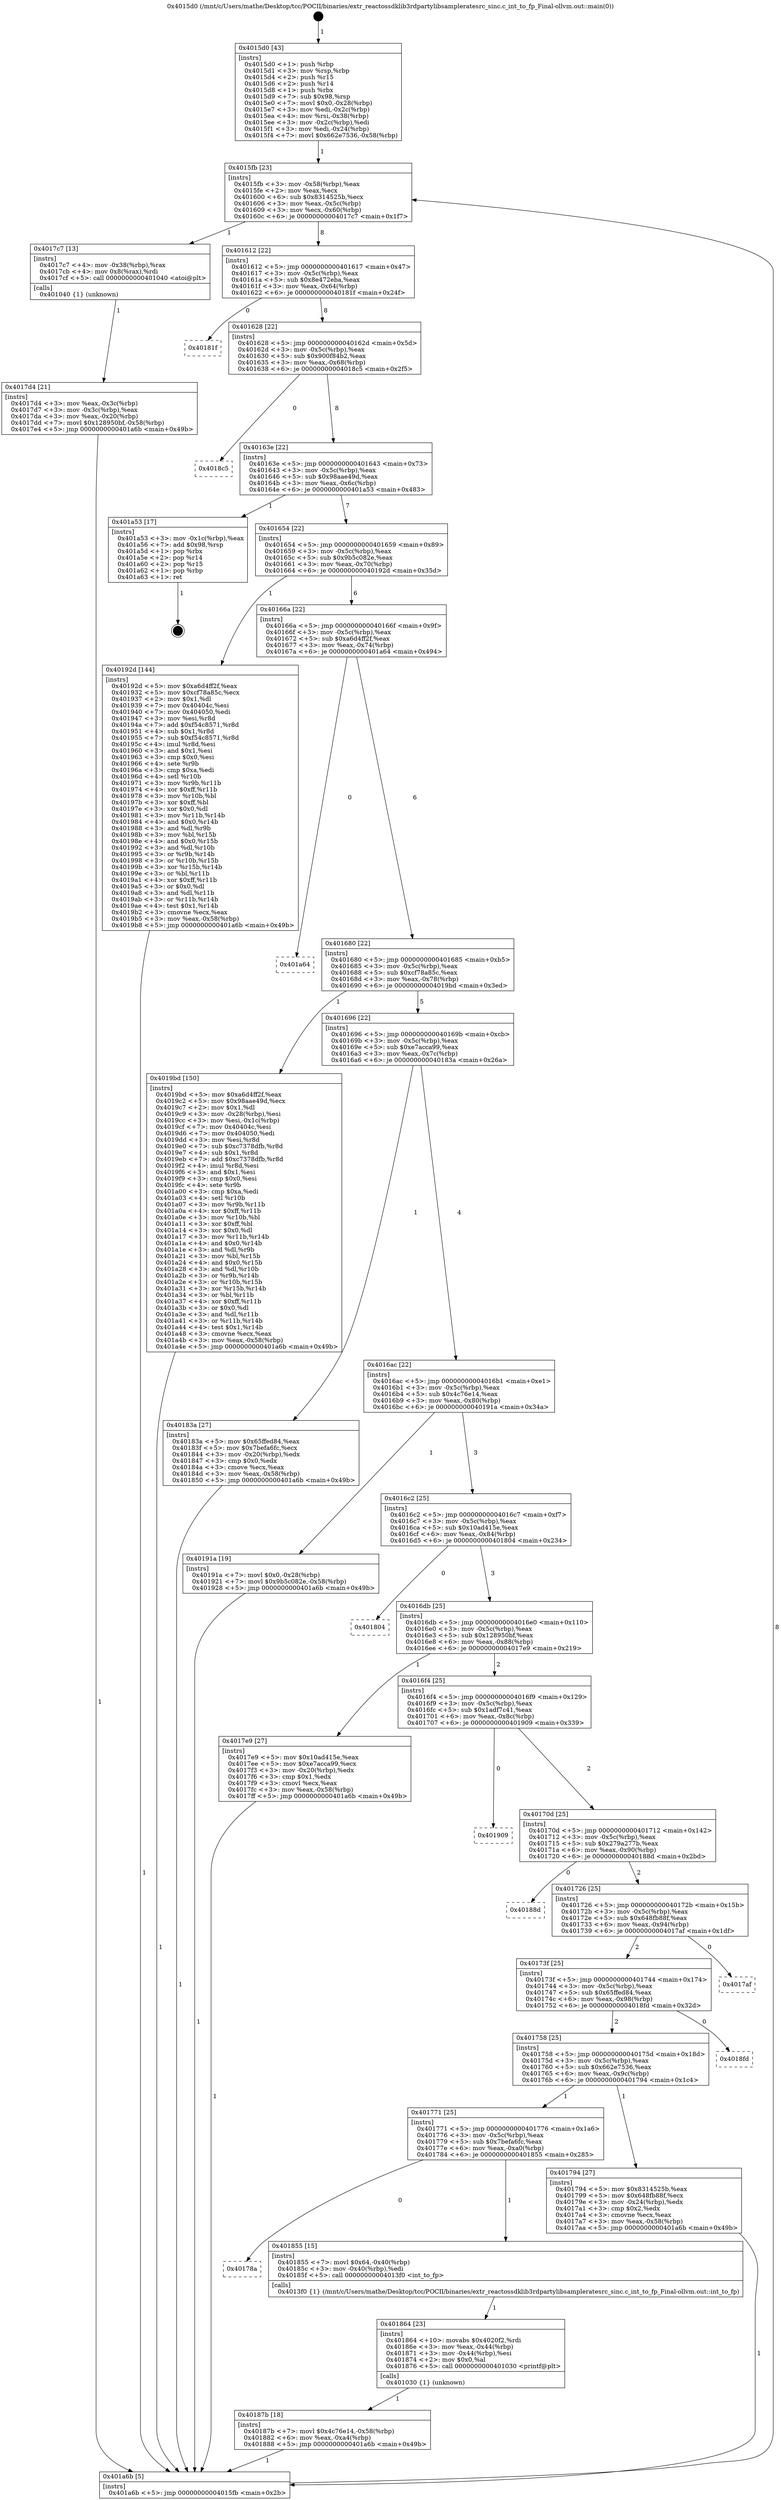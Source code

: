digraph "0x4015d0" {
  label = "0x4015d0 (/mnt/c/Users/mathe/Desktop/tcc/POCII/binaries/extr_reactossdklib3rdpartylibsampleratesrc_sinc.c_int_to_fp_Final-ollvm.out::main(0))"
  labelloc = "t"
  node[shape=record]

  Entry [label="",width=0.3,height=0.3,shape=circle,fillcolor=black,style=filled]
  "0x4015fb" [label="{
     0x4015fb [23]\l
     | [instrs]\l
     &nbsp;&nbsp;0x4015fb \<+3\>: mov -0x58(%rbp),%eax\l
     &nbsp;&nbsp;0x4015fe \<+2\>: mov %eax,%ecx\l
     &nbsp;&nbsp;0x401600 \<+6\>: sub $0x8314525b,%ecx\l
     &nbsp;&nbsp;0x401606 \<+3\>: mov %eax,-0x5c(%rbp)\l
     &nbsp;&nbsp;0x401609 \<+3\>: mov %ecx,-0x60(%rbp)\l
     &nbsp;&nbsp;0x40160c \<+6\>: je 00000000004017c7 \<main+0x1f7\>\l
  }"]
  "0x4017c7" [label="{
     0x4017c7 [13]\l
     | [instrs]\l
     &nbsp;&nbsp;0x4017c7 \<+4\>: mov -0x38(%rbp),%rax\l
     &nbsp;&nbsp;0x4017cb \<+4\>: mov 0x8(%rax),%rdi\l
     &nbsp;&nbsp;0x4017cf \<+5\>: call 0000000000401040 \<atoi@plt\>\l
     | [calls]\l
     &nbsp;&nbsp;0x401040 \{1\} (unknown)\l
  }"]
  "0x401612" [label="{
     0x401612 [22]\l
     | [instrs]\l
     &nbsp;&nbsp;0x401612 \<+5\>: jmp 0000000000401617 \<main+0x47\>\l
     &nbsp;&nbsp;0x401617 \<+3\>: mov -0x5c(%rbp),%eax\l
     &nbsp;&nbsp;0x40161a \<+5\>: sub $0x8e472eba,%eax\l
     &nbsp;&nbsp;0x40161f \<+3\>: mov %eax,-0x64(%rbp)\l
     &nbsp;&nbsp;0x401622 \<+6\>: je 000000000040181f \<main+0x24f\>\l
  }"]
  Exit [label="",width=0.3,height=0.3,shape=circle,fillcolor=black,style=filled,peripheries=2]
  "0x40181f" [label="{
     0x40181f\l
  }", style=dashed]
  "0x401628" [label="{
     0x401628 [22]\l
     | [instrs]\l
     &nbsp;&nbsp;0x401628 \<+5\>: jmp 000000000040162d \<main+0x5d\>\l
     &nbsp;&nbsp;0x40162d \<+3\>: mov -0x5c(%rbp),%eax\l
     &nbsp;&nbsp;0x401630 \<+5\>: sub $0x900f84b2,%eax\l
     &nbsp;&nbsp;0x401635 \<+3\>: mov %eax,-0x68(%rbp)\l
     &nbsp;&nbsp;0x401638 \<+6\>: je 00000000004018c5 \<main+0x2f5\>\l
  }"]
  "0x40187b" [label="{
     0x40187b [18]\l
     | [instrs]\l
     &nbsp;&nbsp;0x40187b \<+7\>: movl $0x4c76e14,-0x58(%rbp)\l
     &nbsp;&nbsp;0x401882 \<+6\>: mov %eax,-0xa4(%rbp)\l
     &nbsp;&nbsp;0x401888 \<+5\>: jmp 0000000000401a6b \<main+0x49b\>\l
  }"]
  "0x4018c5" [label="{
     0x4018c5\l
  }", style=dashed]
  "0x40163e" [label="{
     0x40163e [22]\l
     | [instrs]\l
     &nbsp;&nbsp;0x40163e \<+5\>: jmp 0000000000401643 \<main+0x73\>\l
     &nbsp;&nbsp;0x401643 \<+3\>: mov -0x5c(%rbp),%eax\l
     &nbsp;&nbsp;0x401646 \<+5\>: sub $0x98aae49d,%eax\l
     &nbsp;&nbsp;0x40164b \<+3\>: mov %eax,-0x6c(%rbp)\l
     &nbsp;&nbsp;0x40164e \<+6\>: je 0000000000401a53 \<main+0x483\>\l
  }"]
  "0x401864" [label="{
     0x401864 [23]\l
     | [instrs]\l
     &nbsp;&nbsp;0x401864 \<+10\>: movabs $0x4020f2,%rdi\l
     &nbsp;&nbsp;0x40186e \<+3\>: mov %eax,-0x44(%rbp)\l
     &nbsp;&nbsp;0x401871 \<+3\>: mov -0x44(%rbp),%esi\l
     &nbsp;&nbsp;0x401874 \<+2\>: mov $0x0,%al\l
     &nbsp;&nbsp;0x401876 \<+5\>: call 0000000000401030 \<printf@plt\>\l
     | [calls]\l
     &nbsp;&nbsp;0x401030 \{1\} (unknown)\l
  }"]
  "0x401a53" [label="{
     0x401a53 [17]\l
     | [instrs]\l
     &nbsp;&nbsp;0x401a53 \<+3\>: mov -0x1c(%rbp),%eax\l
     &nbsp;&nbsp;0x401a56 \<+7\>: add $0x98,%rsp\l
     &nbsp;&nbsp;0x401a5d \<+1\>: pop %rbx\l
     &nbsp;&nbsp;0x401a5e \<+2\>: pop %r14\l
     &nbsp;&nbsp;0x401a60 \<+2\>: pop %r15\l
     &nbsp;&nbsp;0x401a62 \<+1\>: pop %rbp\l
     &nbsp;&nbsp;0x401a63 \<+1\>: ret\l
  }"]
  "0x401654" [label="{
     0x401654 [22]\l
     | [instrs]\l
     &nbsp;&nbsp;0x401654 \<+5\>: jmp 0000000000401659 \<main+0x89\>\l
     &nbsp;&nbsp;0x401659 \<+3\>: mov -0x5c(%rbp),%eax\l
     &nbsp;&nbsp;0x40165c \<+5\>: sub $0x9b5c082e,%eax\l
     &nbsp;&nbsp;0x401661 \<+3\>: mov %eax,-0x70(%rbp)\l
     &nbsp;&nbsp;0x401664 \<+6\>: je 000000000040192d \<main+0x35d\>\l
  }"]
  "0x40178a" [label="{
     0x40178a\l
  }", style=dashed]
  "0x40192d" [label="{
     0x40192d [144]\l
     | [instrs]\l
     &nbsp;&nbsp;0x40192d \<+5\>: mov $0xa6d4ff2f,%eax\l
     &nbsp;&nbsp;0x401932 \<+5\>: mov $0xcf78a85c,%ecx\l
     &nbsp;&nbsp;0x401937 \<+2\>: mov $0x1,%dl\l
     &nbsp;&nbsp;0x401939 \<+7\>: mov 0x40404c,%esi\l
     &nbsp;&nbsp;0x401940 \<+7\>: mov 0x404050,%edi\l
     &nbsp;&nbsp;0x401947 \<+3\>: mov %esi,%r8d\l
     &nbsp;&nbsp;0x40194a \<+7\>: add $0xf54c8571,%r8d\l
     &nbsp;&nbsp;0x401951 \<+4\>: sub $0x1,%r8d\l
     &nbsp;&nbsp;0x401955 \<+7\>: sub $0xf54c8571,%r8d\l
     &nbsp;&nbsp;0x40195c \<+4\>: imul %r8d,%esi\l
     &nbsp;&nbsp;0x401960 \<+3\>: and $0x1,%esi\l
     &nbsp;&nbsp;0x401963 \<+3\>: cmp $0x0,%esi\l
     &nbsp;&nbsp;0x401966 \<+4\>: sete %r9b\l
     &nbsp;&nbsp;0x40196a \<+3\>: cmp $0xa,%edi\l
     &nbsp;&nbsp;0x40196d \<+4\>: setl %r10b\l
     &nbsp;&nbsp;0x401971 \<+3\>: mov %r9b,%r11b\l
     &nbsp;&nbsp;0x401974 \<+4\>: xor $0xff,%r11b\l
     &nbsp;&nbsp;0x401978 \<+3\>: mov %r10b,%bl\l
     &nbsp;&nbsp;0x40197b \<+3\>: xor $0xff,%bl\l
     &nbsp;&nbsp;0x40197e \<+3\>: xor $0x0,%dl\l
     &nbsp;&nbsp;0x401981 \<+3\>: mov %r11b,%r14b\l
     &nbsp;&nbsp;0x401984 \<+4\>: and $0x0,%r14b\l
     &nbsp;&nbsp;0x401988 \<+3\>: and %dl,%r9b\l
     &nbsp;&nbsp;0x40198b \<+3\>: mov %bl,%r15b\l
     &nbsp;&nbsp;0x40198e \<+4\>: and $0x0,%r15b\l
     &nbsp;&nbsp;0x401992 \<+3\>: and %dl,%r10b\l
     &nbsp;&nbsp;0x401995 \<+3\>: or %r9b,%r14b\l
     &nbsp;&nbsp;0x401998 \<+3\>: or %r10b,%r15b\l
     &nbsp;&nbsp;0x40199b \<+3\>: xor %r15b,%r14b\l
     &nbsp;&nbsp;0x40199e \<+3\>: or %bl,%r11b\l
     &nbsp;&nbsp;0x4019a1 \<+4\>: xor $0xff,%r11b\l
     &nbsp;&nbsp;0x4019a5 \<+3\>: or $0x0,%dl\l
     &nbsp;&nbsp;0x4019a8 \<+3\>: and %dl,%r11b\l
     &nbsp;&nbsp;0x4019ab \<+3\>: or %r11b,%r14b\l
     &nbsp;&nbsp;0x4019ae \<+4\>: test $0x1,%r14b\l
     &nbsp;&nbsp;0x4019b2 \<+3\>: cmovne %ecx,%eax\l
     &nbsp;&nbsp;0x4019b5 \<+3\>: mov %eax,-0x58(%rbp)\l
     &nbsp;&nbsp;0x4019b8 \<+5\>: jmp 0000000000401a6b \<main+0x49b\>\l
  }"]
  "0x40166a" [label="{
     0x40166a [22]\l
     | [instrs]\l
     &nbsp;&nbsp;0x40166a \<+5\>: jmp 000000000040166f \<main+0x9f\>\l
     &nbsp;&nbsp;0x40166f \<+3\>: mov -0x5c(%rbp),%eax\l
     &nbsp;&nbsp;0x401672 \<+5\>: sub $0xa6d4ff2f,%eax\l
     &nbsp;&nbsp;0x401677 \<+3\>: mov %eax,-0x74(%rbp)\l
     &nbsp;&nbsp;0x40167a \<+6\>: je 0000000000401a64 \<main+0x494\>\l
  }"]
  "0x401855" [label="{
     0x401855 [15]\l
     | [instrs]\l
     &nbsp;&nbsp;0x401855 \<+7\>: movl $0x64,-0x40(%rbp)\l
     &nbsp;&nbsp;0x40185c \<+3\>: mov -0x40(%rbp),%edi\l
     &nbsp;&nbsp;0x40185f \<+5\>: call 00000000004013f0 \<int_to_fp\>\l
     | [calls]\l
     &nbsp;&nbsp;0x4013f0 \{1\} (/mnt/c/Users/mathe/Desktop/tcc/POCII/binaries/extr_reactossdklib3rdpartylibsampleratesrc_sinc.c_int_to_fp_Final-ollvm.out::int_to_fp)\l
  }"]
  "0x401a64" [label="{
     0x401a64\l
  }", style=dashed]
  "0x401680" [label="{
     0x401680 [22]\l
     | [instrs]\l
     &nbsp;&nbsp;0x401680 \<+5\>: jmp 0000000000401685 \<main+0xb5\>\l
     &nbsp;&nbsp;0x401685 \<+3\>: mov -0x5c(%rbp),%eax\l
     &nbsp;&nbsp;0x401688 \<+5\>: sub $0xcf78a85c,%eax\l
     &nbsp;&nbsp;0x40168d \<+3\>: mov %eax,-0x78(%rbp)\l
     &nbsp;&nbsp;0x401690 \<+6\>: je 00000000004019bd \<main+0x3ed\>\l
  }"]
  "0x4017d4" [label="{
     0x4017d4 [21]\l
     | [instrs]\l
     &nbsp;&nbsp;0x4017d4 \<+3\>: mov %eax,-0x3c(%rbp)\l
     &nbsp;&nbsp;0x4017d7 \<+3\>: mov -0x3c(%rbp),%eax\l
     &nbsp;&nbsp;0x4017da \<+3\>: mov %eax,-0x20(%rbp)\l
     &nbsp;&nbsp;0x4017dd \<+7\>: movl $0x128950bf,-0x58(%rbp)\l
     &nbsp;&nbsp;0x4017e4 \<+5\>: jmp 0000000000401a6b \<main+0x49b\>\l
  }"]
  "0x4019bd" [label="{
     0x4019bd [150]\l
     | [instrs]\l
     &nbsp;&nbsp;0x4019bd \<+5\>: mov $0xa6d4ff2f,%eax\l
     &nbsp;&nbsp;0x4019c2 \<+5\>: mov $0x98aae49d,%ecx\l
     &nbsp;&nbsp;0x4019c7 \<+2\>: mov $0x1,%dl\l
     &nbsp;&nbsp;0x4019c9 \<+3\>: mov -0x28(%rbp),%esi\l
     &nbsp;&nbsp;0x4019cc \<+3\>: mov %esi,-0x1c(%rbp)\l
     &nbsp;&nbsp;0x4019cf \<+7\>: mov 0x40404c,%esi\l
     &nbsp;&nbsp;0x4019d6 \<+7\>: mov 0x404050,%edi\l
     &nbsp;&nbsp;0x4019dd \<+3\>: mov %esi,%r8d\l
     &nbsp;&nbsp;0x4019e0 \<+7\>: sub $0xc7378dfb,%r8d\l
     &nbsp;&nbsp;0x4019e7 \<+4\>: sub $0x1,%r8d\l
     &nbsp;&nbsp;0x4019eb \<+7\>: add $0xc7378dfb,%r8d\l
     &nbsp;&nbsp;0x4019f2 \<+4\>: imul %r8d,%esi\l
     &nbsp;&nbsp;0x4019f6 \<+3\>: and $0x1,%esi\l
     &nbsp;&nbsp;0x4019f9 \<+3\>: cmp $0x0,%esi\l
     &nbsp;&nbsp;0x4019fc \<+4\>: sete %r9b\l
     &nbsp;&nbsp;0x401a00 \<+3\>: cmp $0xa,%edi\l
     &nbsp;&nbsp;0x401a03 \<+4\>: setl %r10b\l
     &nbsp;&nbsp;0x401a07 \<+3\>: mov %r9b,%r11b\l
     &nbsp;&nbsp;0x401a0a \<+4\>: xor $0xff,%r11b\l
     &nbsp;&nbsp;0x401a0e \<+3\>: mov %r10b,%bl\l
     &nbsp;&nbsp;0x401a11 \<+3\>: xor $0xff,%bl\l
     &nbsp;&nbsp;0x401a14 \<+3\>: xor $0x0,%dl\l
     &nbsp;&nbsp;0x401a17 \<+3\>: mov %r11b,%r14b\l
     &nbsp;&nbsp;0x401a1a \<+4\>: and $0x0,%r14b\l
     &nbsp;&nbsp;0x401a1e \<+3\>: and %dl,%r9b\l
     &nbsp;&nbsp;0x401a21 \<+3\>: mov %bl,%r15b\l
     &nbsp;&nbsp;0x401a24 \<+4\>: and $0x0,%r15b\l
     &nbsp;&nbsp;0x401a28 \<+3\>: and %dl,%r10b\l
     &nbsp;&nbsp;0x401a2b \<+3\>: or %r9b,%r14b\l
     &nbsp;&nbsp;0x401a2e \<+3\>: or %r10b,%r15b\l
     &nbsp;&nbsp;0x401a31 \<+3\>: xor %r15b,%r14b\l
     &nbsp;&nbsp;0x401a34 \<+3\>: or %bl,%r11b\l
     &nbsp;&nbsp;0x401a37 \<+4\>: xor $0xff,%r11b\l
     &nbsp;&nbsp;0x401a3b \<+3\>: or $0x0,%dl\l
     &nbsp;&nbsp;0x401a3e \<+3\>: and %dl,%r11b\l
     &nbsp;&nbsp;0x401a41 \<+3\>: or %r11b,%r14b\l
     &nbsp;&nbsp;0x401a44 \<+4\>: test $0x1,%r14b\l
     &nbsp;&nbsp;0x401a48 \<+3\>: cmovne %ecx,%eax\l
     &nbsp;&nbsp;0x401a4b \<+3\>: mov %eax,-0x58(%rbp)\l
     &nbsp;&nbsp;0x401a4e \<+5\>: jmp 0000000000401a6b \<main+0x49b\>\l
  }"]
  "0x401696" [label="{
     0x401696 [22]\l
     | [instrs]\l
     &nbsp;&nbsp;0x401696 \<+5\>: jmp 000000000040169b \<main+0xcb\>\l
     &nbsp;&nbsp;0x40169b \<+3\>: mov -0x5c(%rbp),%eax\l
     &nbsp;&nbsp;0x40169e \<+5\>: sub $0xe7acca99,%eax\l
     &nbsp;&nbsp;0x4016a3 \<+3\>: mov %eax,-0x7c(%rbp)\l
     &nbsp;&nbsp;0x4016a6 \<+6\>: je 000000000040183a \<main+0x26a\>\l
  }"]
  "0x4015d0" [label="{
     0x4015d0 [43]\l
     | [instrs]\l
     &nbsp;&nbsp;0x4015d0 \<+1\>: push %rbp\l
     &nbsp;&nbsp;0x4015d1 \<+3\>: mov %rsp,%rbp\l
     &nbsp;&nbsp;0x4015d4 \<+2\>: push %r15\l
     &nbsp;&nbsp;0x4015d6 \<+2\>: push %r14\l
     &nbsp;&nbsp;0x4015d8 \<+1\>: push %rbx\l
     &nbsp;&nbsp;0x4015d9 \<+7\>: sub $0x98,%rsp\l
     &nbsp;&nbsp;0x4015e0 \<+7\>: movl $0x0,-0x28(%rbp)\l
     &nbsp;&nbsp;0x4015e7 \<+3\>: mov %edi,-0x2c(%rbp)\l
     &nbsp;&nbsp;0x4015ea \<+4\>: mov %rsi,-0x38(%rbp)\l
     &nbsp;&nbsp;0x4015ee \<+3\>: mov -0x2c(%rbp),%edi\l
     &nbsp;&nbsp;0x4015f1 \<+3\>: mov %edi,-0x24(%rbp)\l
     &nbsp;&nbsp;0x4015f4 \<+7\>: movl $0x662e7536,-0x58(%rbp)\l
  }"]
  "0x40183a" [label="{
     0x40183a [27]\l
     | [instrs]\l
     &nbsp;&nbsp;0x40183a \<+5\>: mov $0x65ffed84,%eax\l
     &nbsp;&nbsp;0x40183f \<+5\>: mov $0x7befa6fc,%ecx\l
     &nbsp;&nbsp;0x401844 \<+3\>: mov -0x20(%rbp),%edx\l
     &nbsp;&nbsp;0x401847 \<+3\>: cmp $0x0,%edx\l
     &nbsp;&nbsp;0x40184a \<+3\>: cmove %ecx,%eax\l
     &nbsp;&nbsp;0x40184d \<+3\>: mov %eax,-0x58(%rbp)\l
     &nbsp;&nbsp;0x401850 \<+5\>: jmp 0000000000401a6b \<main+0x49b\>\l
  }"]
  "0x4016ac" [label="{
     0x4016ac [22]\l
     | [instrs]\l
     &nbsp;&nbsp;0x4016ac \<+5\>: jmp 00000000004016b1 \<main+0xe1\>\l
     &nbsp;&nbsp;0x4016b1 \<+3\>: mov -0x5c(%rbp),%eax\l
     &nbsp;&nbsp;0x4016b4 \<+5\>: sub $0x4c76e14,%eax\l
     &nbsp;&nbsp;0x4016b9 \<+3\>: mov %eax,-0x80(%rbp)\l
     &nbsp;&nbsp;0x4016bc \<+6\>: je 000000000040191a \<main+0x34a\>\l
  }"]
  "0x401a6b" [label="{
     0x401a6b [5]\l
     | [instrs]\l
     &nbsp;&nbsp;0x401a6b \<+5\>: jmp 00000000004015fb \<main+0x2b\>\l
  }"]
  "0x40191a" [label="{
     0x40191a [19]\l
     | [instrs]\l
     &nbsp;&nbsp;0x40191a \<+7\>: movl $0x0,-0x28(%rbp)\l
     &nbsp;&nbsp;0x401921 \<+7\>: movl $0x9b5c082e,-0x58(%rbp)\l
     &nbsp;&nbsp;0x401928 \<+5\>: jmp 0000000000401a6b \<main+0x49b\>\l
  }"]
  "0x4016c2" [label="{
     0x4016c2 [25]\l
     | [instrs]\l
     &nbsp;&nbsp;0x4016c2 \<+5\>: jmp 00000000004016c7 \<main+0xf7\>\l
     &nbsp;&nbsp;0x4016c7 \<+3\>: mov -0x5c(%rbp),%eax\l
     &nbsp;&nbsp;0x4016ca \<+5\>: sub $0x10ad415e,%eax\l
     &nbsp;&nbsp;0x4016cf \<+6\>: mov %eax,-0x84(%rbp)\l
     &nbsp;&nbsp;0x4016d5 \<+6\>: je 0000000000401804 \<main+0x234\>\l
  }"]
  "0x401771" [label="{
     0x401771 [25]\l
     | [instrs]\l
     &nbsp;&nbsp;0x401771 \<+5\>: jmp 0000000000401776 \<main+0x1a6\>\l
     &nbsp;&nbsp;0x401776 \<+3\>: mov -0x5c(%rbp),%eax\l
     &nbsp;&nbsp;0x401779 \<+5\>: sub $0x7befa6fc,%eax\l
     &nbsp;&nbsp;0x40177e \<+6\>: mov %eax,-0xa0(%rbp)\l
     &nbsp;&nbsp;0x401784 \<+6\>: je 0000000000401855 \<main+0x285\>\l
  }"]
  "0x401804" [label="{
     0x401804\l
  }", style=dashed]
  "0x4016db" [label="{
     0x4016db [25]\l
     | [instrs]\l
     &nbsp;&nbsp;0x4016db \<+5\>: jmp 00000000004016e0 \<main+0x110\>\l
     &nbsp;&nbsp;0x4016e0 \<+3\>: mov -0x5c(%rbp),%eax\l
     &nbsp;&nbsp;0x4016e3 \<+5\>: sub $0x128950bf,%eax\l
     &nbsp;&nbsp;0x4016e8 \<+6\>: mov %eax,-0x88(%rbp)\l
     &nbsp;&nbsp;0x4016ee \<+6\>: je 00000000004017e9 \<main+0x219\>\l
  }"]
  "0x401794" [label="{
     0x401794 [27]\l
     | [instrs]\l
     &nbsp;&nbsp;0x401794 \<+5\>: mov $0x8314525b,%eax\l
     &nbsp;&nbsp;0x401799 \<+5\>: mov $0x648fb88f,%ecx\l
     &nbsp;&nbsp;0x40179e \<+3\>: mov -0x24(%rbp),%edx\l
     &nbsp;&nbsp;0x4017a1 \<+3\>: cmp $0x2,%edx\l
     &nbsp;&nbsp;0x4017a4 \<+3\>: cmovne %ecx,%eax\l
     &nbsp;&nbsp;0x4017a7 \<+3\>: mov %eax,-0x58(%rbp)\l
     &nbsp;&nbsp;0x4017aa \<+5\>: jmp 0000000000401a6b \<main+0x49b\>\l
  }"]
  "0x4017e9" [label="{
     0x4017e9 [27]\l
     | [instrs]\l
     &nbsp;&nbsp;0x4017e9 \<+5\>: mov $0x10ad415e,%eax\l
     &nbsp;&nbsp;0x4017ee \<+5\>: mov $0xe7acca99,%ecx\l
     &nbsp;&nbsp;0x4017f3 \<+3\>: mov -0x20(%rbp),%edx\l
     &nbsp;&nbsp;0x4017f6 \<+3\>: cmp $0x1,%edx\l
     &nbsp;&nbsp;0x4017f9 \<+3\>: cmovl %ecx,%eax\l
     &nbsp;&nbsp;0x4017fc \<+3\>: mov %eax,-0x58(%rbp)\l
     &nbsp;&nbsp;0x4017ff \<+5\>: jmp 0000000000401a6b \<main+0x49b\>\l
  }"]
  "0x4016f4" [label="{
     0x4016f4 [25]\l
     | [instrs]\l
     &nbsp;&nbsp;0x4016f4 \<+5\>: jmp 00000000004016f9 \<main+0x129\>\l
     &nbsp;&nbsp;0x4016f9 \<+3\>: mov -0x5c(%rbp),%eax\l
     &nbsp;&nbsp;0x4016fc \<+5\>: sub $0x1adf7c41,%eax\l
     &nbsp;&nbsp;0x401701 \<+6\>: mov %eax,-0x8c(%rbp)\l
     &nbsp;&nbsp;0x401707 \<+6\>: je 0000000000401909 \<main+0x339\>\l
  }"]
  "0x401758" [label="{
     0x401758 [25]\l
     | [instrs]\l
     &nbsp;&nbsp;0x401758 \<+5\>: jmp 000000000040175d \<main+0x18d\>\l
     &nbsp;&nbsp;0x40175d \<+3\>: mov -0x5c(%rbp),%eax\l
     &nbsp;&nbsp;0x401760 \<+5\>: sub $0x662e7536,%eax\l
     &nbsp;&nbsp;0x401765 \<+6\>: mov %eax,-0x9c(%rbp)\l
     &nbsp;&nbsp;0x40176b \<+6\>: je 0000000000401794 \<main+0x1c4\>\l
  }"]
  "0x401909" [label="{
     0x401909\l
  }", style=dashed]
  "0x40170d" [label="{
     0x40170d [25]\l
     | [instrs]\l
     &nbsp;&nbsp;0x40170d \<+5\>: jmp 0000000000401712 \<main+0x142\>\l
     &nbsp;&nbsp;0x401712 \<+3\>: mov -0x5c(%rbp),%eax\l
     &nbsp;&nbsp;0x401715 \<+5\>: sub $0x279a277b,%eax\l
     &nbsp;&nbsp;0x40171a \<+6\>: mov %eax,-0x90(%rbp)\l
     &nbsp;&nbsp;0x401720 \<+6\>: je 000000000040188d \<main+0x2bd\>\l
  }"]
  "0x4018fd" [label="{
     0x4018fd\l
  }", style=dashed]
  "0x40188d" [label="{
     0x40188d\l
  }", style=dashed]
  "0x401726" [label="{
     0x401726 [25]\l
     | [instrs]\l
     &nbsp;&nbsp;0x401726 \<+5\>: jmp 000000000040172b \<main+0x15b\>\l
     &nbsp;&nbsp;0x40172b \<+3\>: mov -0x5c(%rbp),%eax\l
     &nbsp;&nbsp;0x40172e \<+5\>: sub $0x648fb88f,%eax\l
     &nbsp;&nbsp;0x401733 \<+6\>: mov %eax,-0x94(%rbp)\l
     &nbsp;&nbsp;0x401739 \<+6\>: je 00000000004017af \<main+0x1df\>\l
  }"]
  "0x40173f" [label="{
     0x40173f [25]\l
     | [instrs]\l
     &nbsp;&nbsp;0x40173f \<+5\>: jmp 0000000000401744 \<main+0x174\>\l
     &nbsp;&nbsp;0x401744 \<+3\>: mov -0x5c(%rbp),%eax\l
     &nbsp;&nbsp;0x401747 \<+5\>: sub $0x65ffed84,%eax\l
     &nbsp;&nbsp;0x40174c \<+6\>: mov %eax,-0x98(%rbp)\l
     &nbsp;&nbsp;0x401752 \<+6\>: je 00000000004018fd \<main+0x32d\>\l
  }"]
  "0x4017af" [label="{
     0x4017af\l
  }", style=dashed]
  Entry -> "0x4015d0" [label=" 1"]
  "0x4015fb" -> "0x4017c7" [label=" 1"]
  "0x4015fb" -> "0x401612" [label=" 8"]
  "0x401a53" -> Exit [label=" 1"]
  "0x401612" -> "0x40181f" [label=" 0"]
  "0x401612" -> "0x401628" [label=" 8"]
  "0x4019bd" -> "0x401a6b" [label=" 1"]
  "0x401628" -> "0x4018c5" [label=" 0"]
  "0x401628" -> "0x40163e" [label=" 8"]
  "0x40192d" -> "0x401a6b" [label=" 1"]
  "0x40163e" -> "0x401a53" [label=" 1"]
  "0x40163e" -> "0x401654" [label=" 7"]
  "0x40191a" -> "0x401a6b" [label=" 1"]
  "0x401654" -> "0x40192d" [label=" 1"]
  "0x401654" -> "0x40166a" [label=" 6"]
  "0x40187b" -> "0x401a6b" [label=" 1"]
  "0x40166a" -> "0x401a64" [label=" 0"]
  "0x40166a" -> "0x401680" [label=" 6"]
  "0x401864" -> "0x40187b" [label=" 1"]
  "0x401680" -> "0x4019bd" [label=" 1"]
  "0x401680" -> "0x401696" [label=" 5"]
  "0x401771" -> "0x40178a" [label=" 0"]
  "0x401696" -> "0x40183a" [label=" 1"]
  "0x401696" -> "0x4016ac" [label=" 4"]
  "0x401771" -> "0x401855" [label=" 1"]
  "0x4016ac" -> "0x40191a" [label=" 1"]
  "0x4016ac" -> "0x4016c2" [label=" 3"]
  "0x401855" -> "0x401864" [label=" 1"]
  "0x4016c2" -> "0x401804" [label=" 0"]
  "0x4016c2" -> "0x4016db" [label=" 3"]
  "0x40183a" -> "0x401a6b" [label=" 1"]
  "0x4016db" -> "0x4017e9" [label=" 1"]
  "0x4016db" -> "0x4016f4" [label=" 2"]
  "0x4017e9" -> "0x401a6b" [label=" 1"]
  "0x4016f4" -> "0x401909" [label=" 0"]
  "0x4016f4" -> "0x40170d" [label=" 2"]
  "0x4017c7" -> "0x4017d4" [label=" 1"]
  "0x40170d" -> "0x40188d" [label=" 0"]
  "0x40170d" -> "0x401726" [label=" 2"]
  "0x401a6b" -> "0x4015fb" [label=" 8"]
  "0x401726" -> "0x4017af" [label=" 0"]
  "0x401726" -> "0x40173f" [label=" 2"]
  "0x4015d0" -> "0x4015fb" [label=" 1"]
  "0x40173f" -> "0x4018fd" [label=" 0"]
  "0x40173f" -> "0x401758" [label=" 2"]
  "0x4017d4" -> "0x401a6b" [label=" 1"]
  "0x401758" -> "0x401794" [label=" 1"]
  "0x401758" -> "0x401771" [label=" 1"]
  "0x401794" -> "0x401a6b" [label=" 1"]
}
